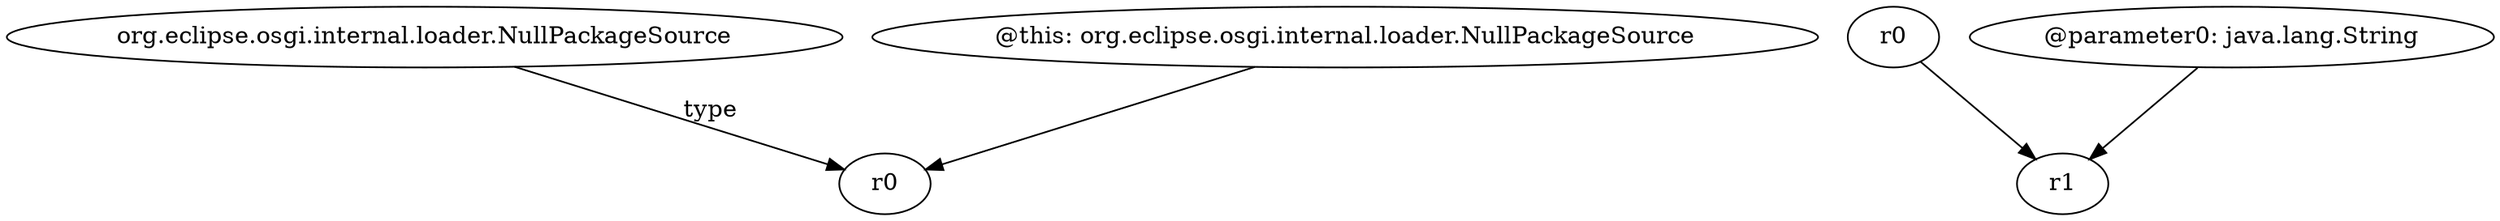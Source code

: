 digraph g {
0[label="org.eclipse.osgi.internal.loader.NullPackageSource"]
1[label="r0"]
0->1[label="type"]
2[label="@this: org.eclipse.osgi.internal.loader.NullPackageSource"]
2->1[label=""]
3[label="r0"]
4[label="r1"]
3->4[label=""]
5[label="@parameter0: java.lang.String"]
5->4[label=""]
}